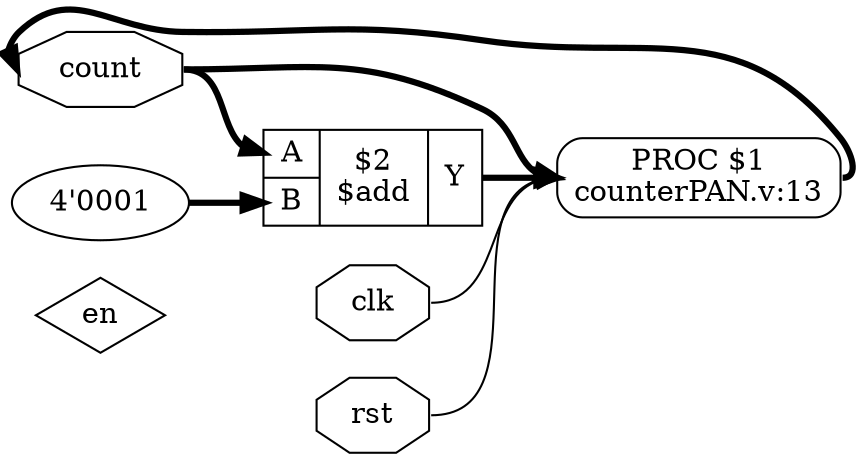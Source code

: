 digraph "counterPAN" {
rankdir="LR";
remincross=true;
n4 [ shape=diamond, label="en", color="black", fontcolor="black" ];
n5 [ shape=octagon, label="count", color="black", fontcolor="black" ];
n6 [ shape=octagon, label="rst", color="black", fontcolor="black" ];
n7 [ shape=octagon, label="clk", color="black", fontcolor="black" ];
v0 [ label="4'0001" ];
c11 [ shape=record, label="{{<p8> A|<p9> B}|$2\n$add|{<p10> Y}}" ];
p1 [shape=box, style=rounded, label="PROC $1\ncounterPAN.v:13"];
c11:p10:e -> p1:w [color="black", style="setlinewidth(3)", label=""];
p1:e -> n5:w [color="black", style="setlinewidth(3)", label=""];
n5:e -> c11:p8:w [color="black", style="setlinewidth(3)", label=""];
n5:e -> p1:w [color="black", style="setlinewidth(3)", label=""];
n6:e -> p1:w [color="black", label=""];
n7:e -> p1:w [color="black", label=""];
v0:e -> c11:p9:w [color="black", style="setlinewidth(3)", label=""];
}

